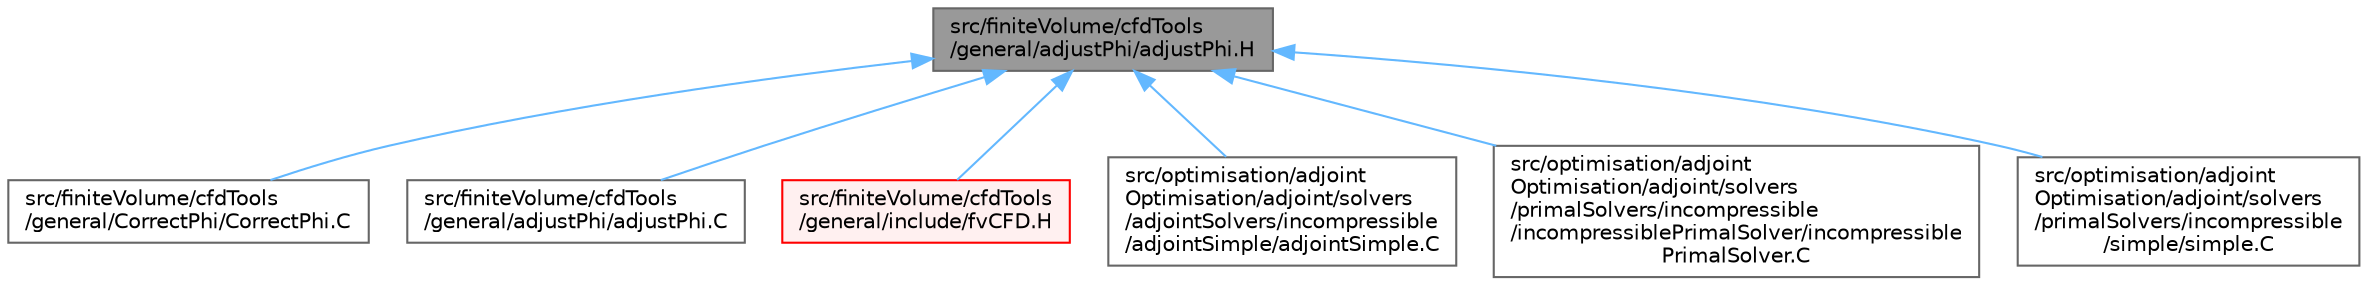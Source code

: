 digraph "src/finiteVolume/cfdTools/general/adjustPhi/adjustPhi.H"
{
 // LATEX_PDF_SIZE
  bgcolor="transparent";
  edge [fontname=Helvetica,fontsize=10,labelfontname=Helvetica,labelfontsize=10];
  node [fontname=Helvetica,fontsize=10,shape=box,height=0.2,width=0.4];
  Node1 [id="Node000001",label="src/finiteVolume/cfdTools\l/general/adjustPhi/adjustPhi.H",height=0.2,width=0.4,color="gray40", fillcolor="grey60", style="filled", fontcolor="black",tooltip="For cases which do no have a pressure boundary adjust the balance of fluxes to obey continuity...."];
  Node1 -> Node2 [id="edge1_Node000001_Node000002",dir="back",color="steelblue1",style="solid",tooltip=" "];
  Node2 [id="Node000002",label="src/finiteVolume/cfdTools\l/general/CorrectPhi/CorrectPhi.C",height=0.2,width=0.4,color="grey40", fillcolor="white", style="filled",URL="$CorrectPhi_8C.html",tooltip=" "];
  Node1 -> Node3 [id="edge2_Node000001_Node000003",dir="back",color="steelblue1",style="solid",tooltip=" "];
  Node3 [id="Node000003",label="src/finiteVolume/cfdTools\l/general/adjustPhi/adjustPhi.C",height=0.2,width=0.4,color="grey40", fillcolor="white", style="filled",URL="$adjustPhi_8C.html",tooltip=" "];
  Node1 -> Node4 [id="edge3_Node000001_Node000004",dir="back",color="steelblue1",style="solid",tooltip=" "];
  Node4 [id="Node000004",label="src/finiteVolume/cfdTools\l/general/include/fvCFD.H",height=0.2,width=0.4,color="red", fillcolor="#FFF0F0", style="filled",URL="$fvCFD_8H.html",tooltip=" "];
  Node1 -> Node17 [id="edge4_Node000001_Node000017",dir="back",color="steelblue1",style="solid",tooltip=" "];
  Node17 [id="Node000017",label="src/optimisation/adjoint\lOptimisation/adjoint/solvers\l/adjointSolvers/incompressible\l/adjointSimple/adjointSimple.C",height=0.2,width=0.4,color="grey40", fillcolor="white", style="filled",URL="$adjointSimple_8C.html",tooltip=" "];
  Node1 -> Node18 [id="edge5_Node000001_Node000018",dir="back",color="steelblue1",style="solid",tooltip=" "];
  Node18 [id="Node000018",label="src/optimisation/adjoint\lOptimisation/adjoint/solvers\l/primalSolvers/incompressible\l/incompressiblePrimalSolver/incompressible\lPrimalSolver.C",height=0.2,width=0.4,color="grey40", fillcolor="white", style="filled",URL="$incompressiblePrimalSolver_8C.html",tooltip=" "];
  Node1 -> Node19 [id="edge6_Node000001_Node000019",dir="back",color="steelblue1",style="solid",tooltip=" "];
  Node19 [id="Node000019",label="src/optimisation/adjoint\lOptimisation/adjoint/solvers\l/primalSolvers/incompressible\l/simple/simple.C",height=0.2,width=0.4,color="grey40", fillcolor="white", style="filled",URL="$src_2optimisation_2adjointOptimisation_2adjoint_2solvers_2primalSolvers_2incompressible_2simple_2simple_8C.html",tooltip=" "];
}
